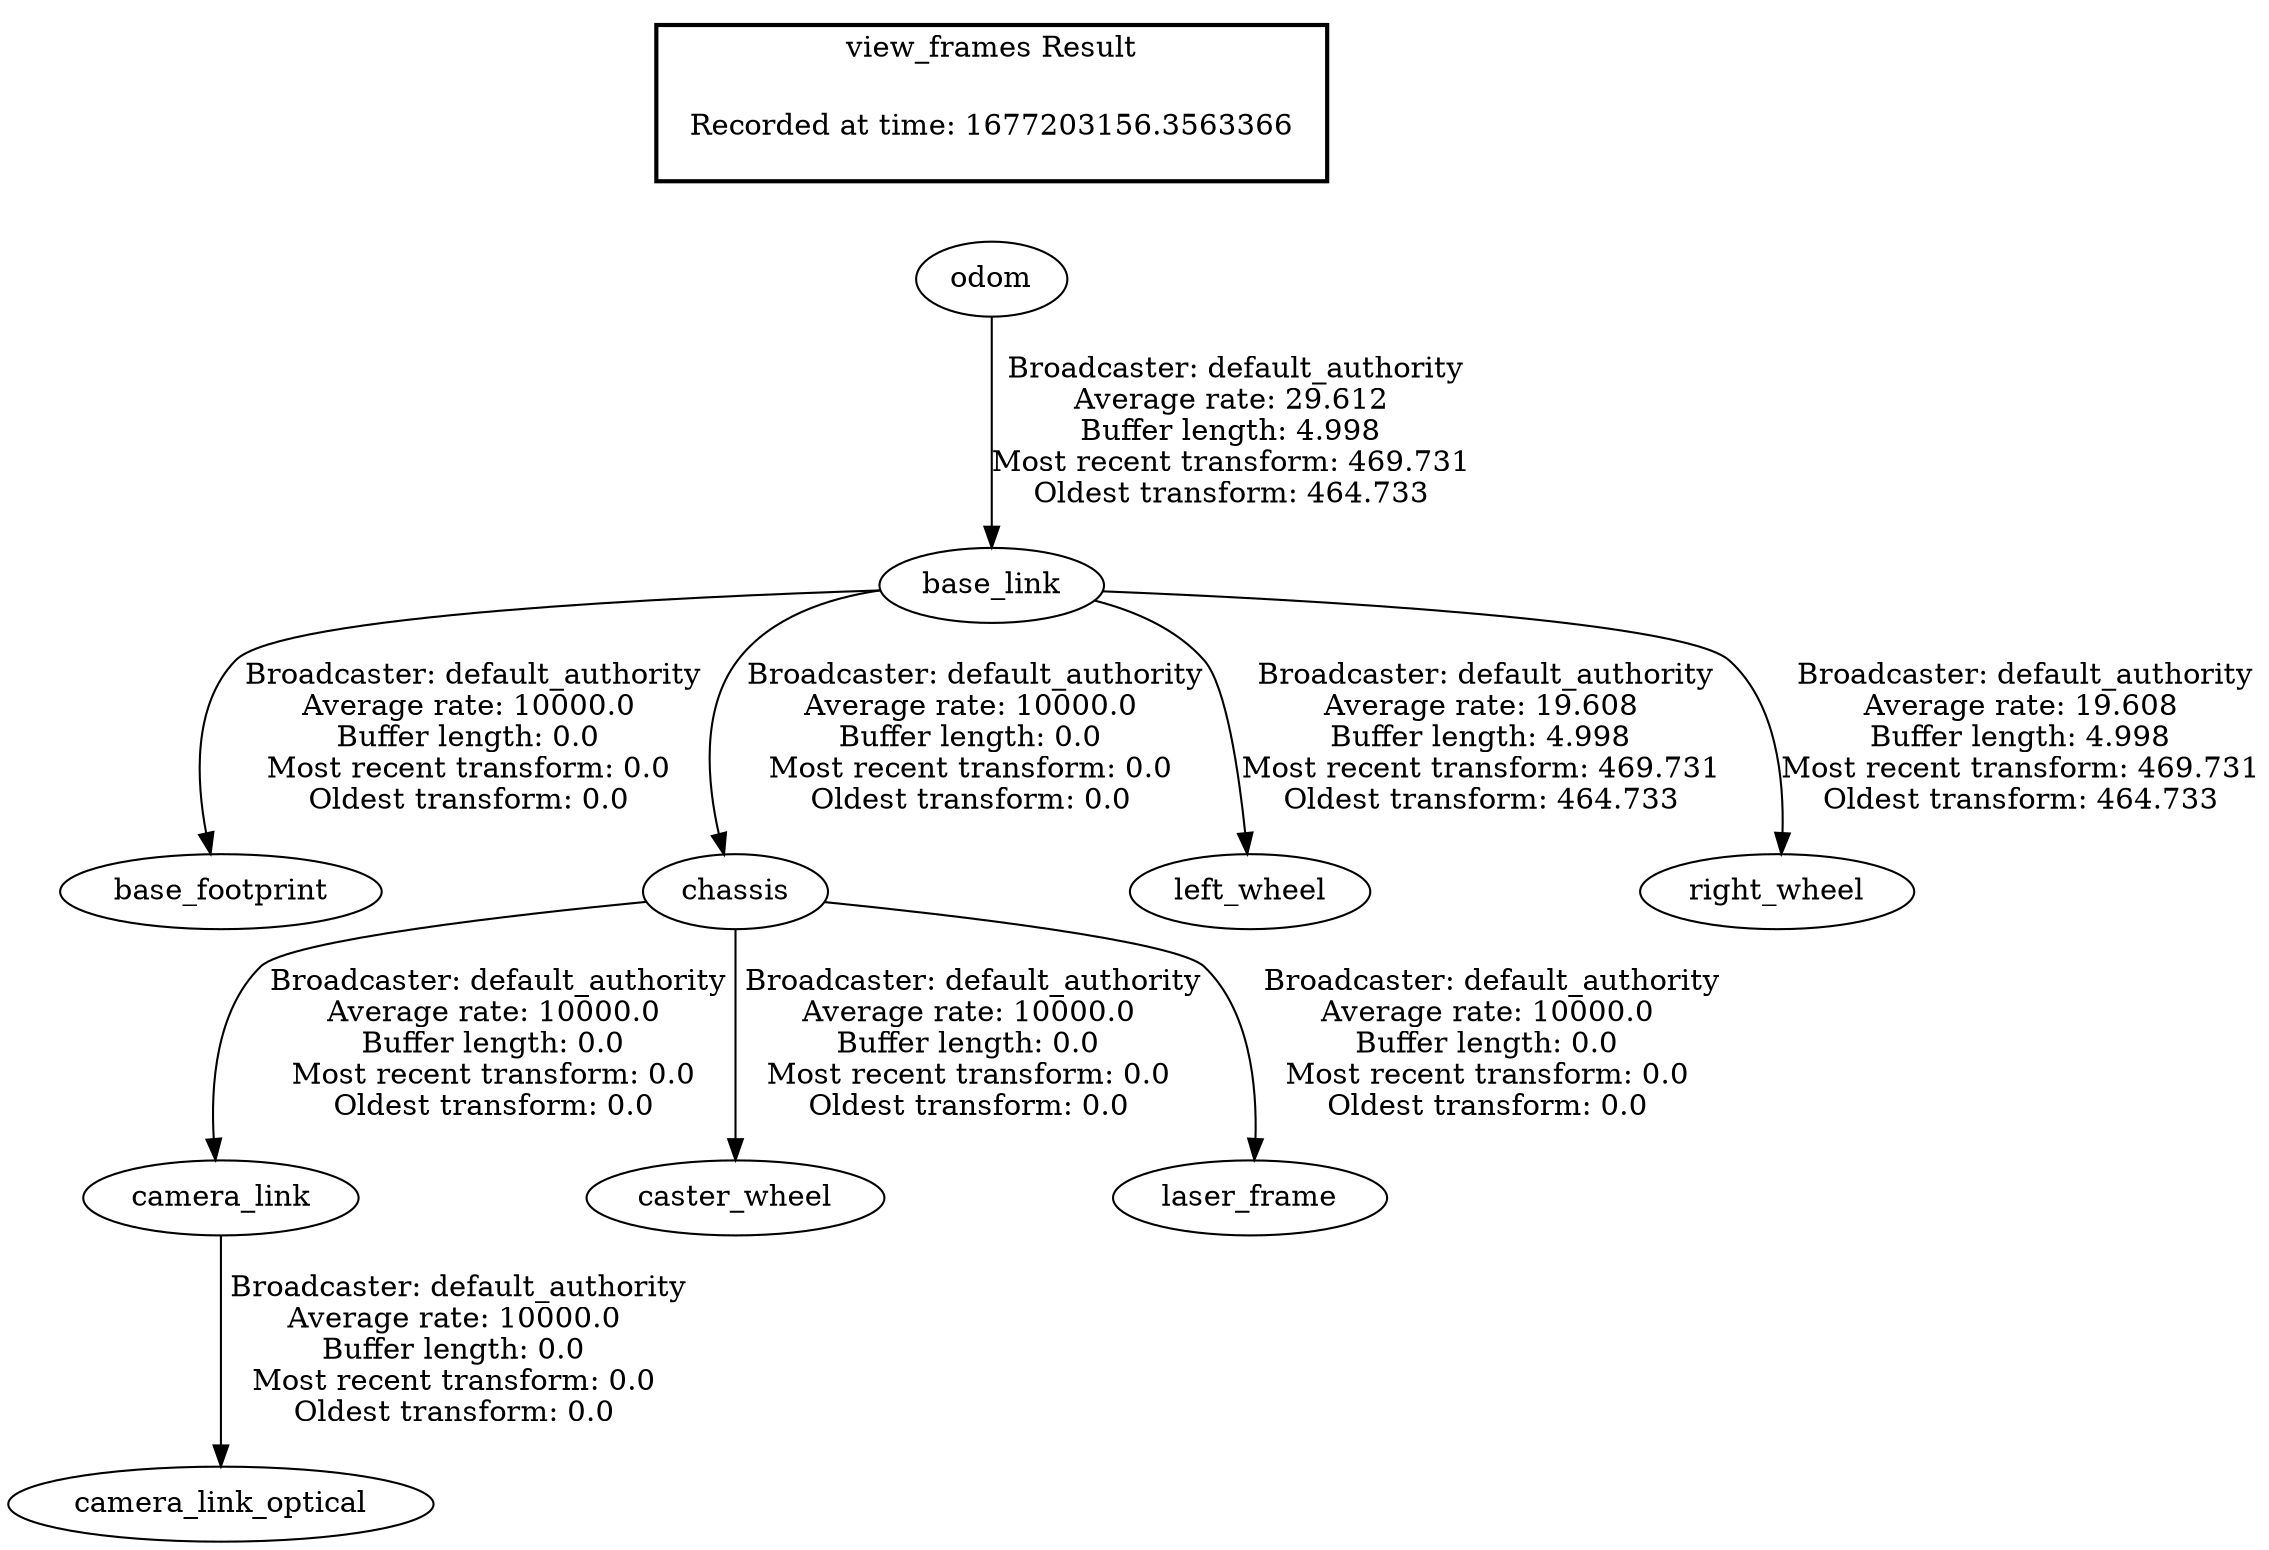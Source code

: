 digraph G {
"base_link" -> "base_footprint"[label=" Broadcaster: default_authority\nAverage rate: 10000.0\nBuffer length: 0.0\nMost recent transform: 0.0\nOldest transform: 0.0\n"];
"odom" -> "base_link"[label=" Broadcaster: default_authority\nAverage rate: 29.612\nBuffer length: 4.998\nMost recent transform: 469.731\nOldest transform: 464.733\n"];
"chassis" -> "camera_link"[label=" Broadcaster: default_authority\nAverage rate: 10000.0\nBuffer length: 0.0\nMost recent transform: 0.0\nOldest transform: 0.0\n"];
"base_link" -> "chassis"[label=" Broadcaster: default_authority\nAverage rate: 10000.0\nBuffer length: 0.0\nMost recent transform: 0.0\nOldest transform: 0.0\n"];
"camera_link" -> "camera_link_optical"[label=" Broadcaster: default_authority\nAverage rate: 10000.0\nBuffer length: 0.0\nMost recent transform: 0.0\nOldest transform: 0.0\n"];
"chassis" -> "caster_wheel"[label=" Broadcaster: default_authority\nAverage rate: 10000.0\nBuffer length: 0.0\nMost recent transform: 0.0\nOldest transform: 0.0\n"];
"chassis" -> "laser_frame"[label=" Broadcaster: default_authority\nAverage rate: 10000.0\nBuffer length: 0.0\nMost recent transform: 0.0\nOldest transform: 0.0\n"];
"base_link" -> "left_wheel"[label=" Broadcaster: default_authority\nAverage rate: 19.608\nBuffer length: 4.998\nMost recent transform: 469.731\nOldest transform: 464.733\n"];
"base_link" -> "right_wheel"[label=" Broadcaster: default_authority\nAverage rate: 19.608\nBuffer length: 4.998\nMost recent transform: 469.731\nOldest transform: 464.733\n"];
edge [style=invis];
 subgraph cluster_legend { style=bold; color=black; label ="view_frames Result";
"Recorded at time: 1677203156.3563366"[ shape=plaintext ] ;
}->"odom";
}
